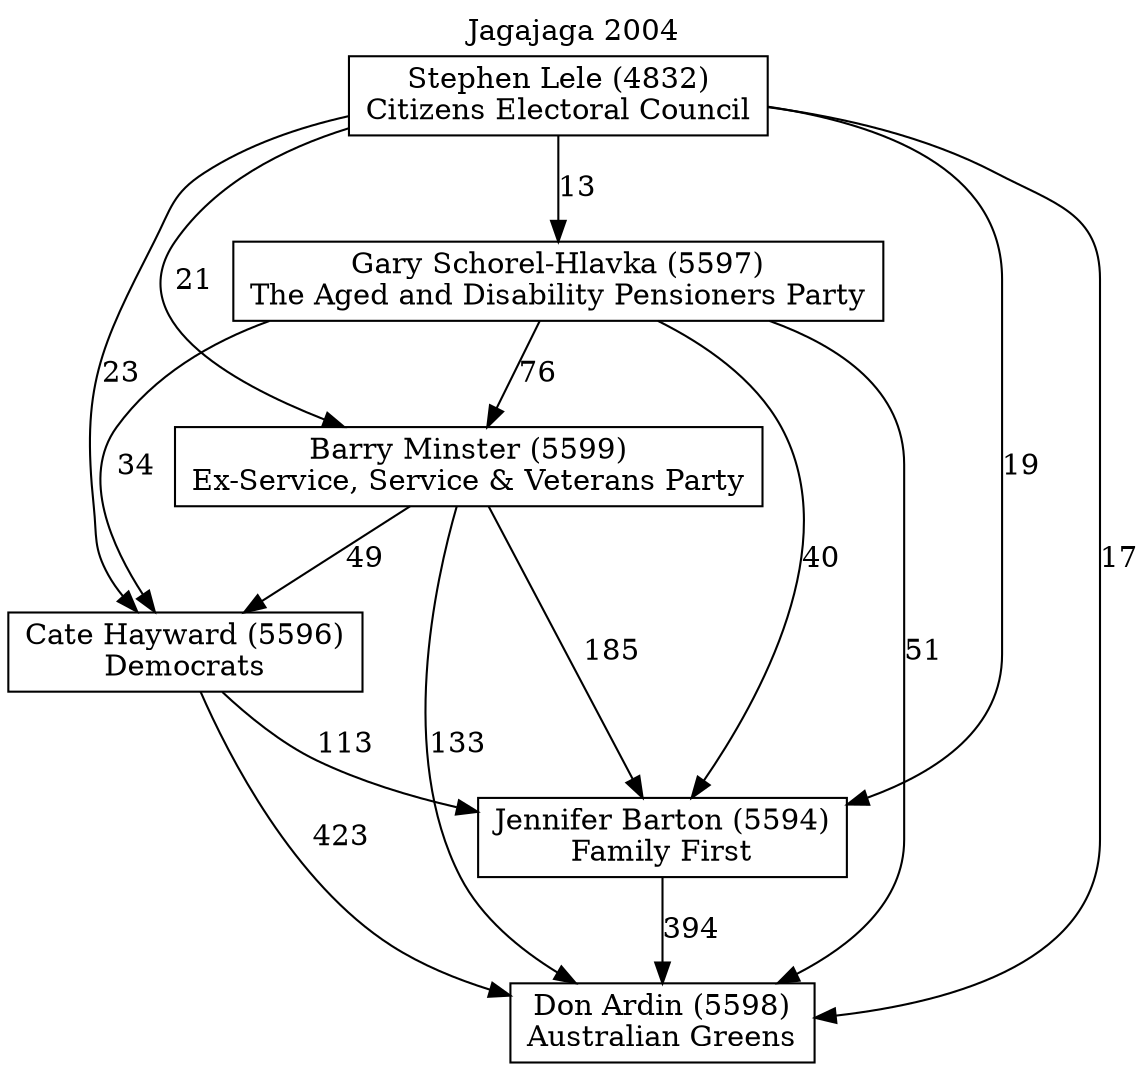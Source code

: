 // House preference flow
digraph "Don Ardin (5598)_Jagajaga_2004" {
	graph [label="Jagajaga 2004" labelloc=t mclimit=10]
	node [shape=box]
	"Barry Minster (5599)" [label="Barry Minster (5599)
Ex-Service, Service & Veterans Party"]
	"Cate Hayward (5596)" [label="Cate Hayward (5596)
Democrats"]
	"Don Ardin (5598)" [label="Don Ardin (5598)
Australian Greens"]
	"Gary Schorel-Hlavka (5597)" [label="Gary Schorel-Hlavka (5597)
The Aged and Disability Pensioners Party"]
	"Jennifer Barton (5594)" [label="Jennifer Barton (5594)
Family First"]
	"Stephen Lele (4832)" [label="Stephen Lele (4832)
Citizens Electoral Council"]
	"Barry Minster (5599)" -> "Cate Hayward (5596)" [label=49]
	"Barry Minster (5599)" -> "Don Ardin (5598)" [label=133]
	"Barry Minster (5599)" -> "Jennifer Barton (5594)" [label=185]
	"Cate Hayward (5596)" -> "Don Ardin (5598)" [label=423]
	"Cate Hayward (5596)" -> "Jennifer Barton (5594)" [label=113]
	"Gary Schorel-Hlavka (5597)" -> "Barry Minster (5599)" [label=76]
	"Gary Schorel-Hlavka (5597)" -> "Cate Hayward (5596)" [label=34]
	"Gary Schorel-Hlavka (5597)" -> "Don Ardin (5598)" [label=51]
	"Gary Schorel-Hlavka (5597)" -> "Jennifer Barton (5594)" [label=40]
	"Jennifer Barton (5594)" -> "Don Ardin (5598)" [label=394]
	"Stephen Lele (4832)" -> "Barry Minster (5599)" [label=21]
	"Stephen Lele (4832)" -> "Cate Hayward (5596)" [label=23]
	"Stephen Lele (4832)" -> "Don Ardin (5598)" [label=17]
	"Stephen Lele (4832)" -> "Gary Schorel-Hlavka (5597)" [label=13]
	"Stephen Lele (4832)" -> "Jennifer Barton (5594)" [label=19]
}
